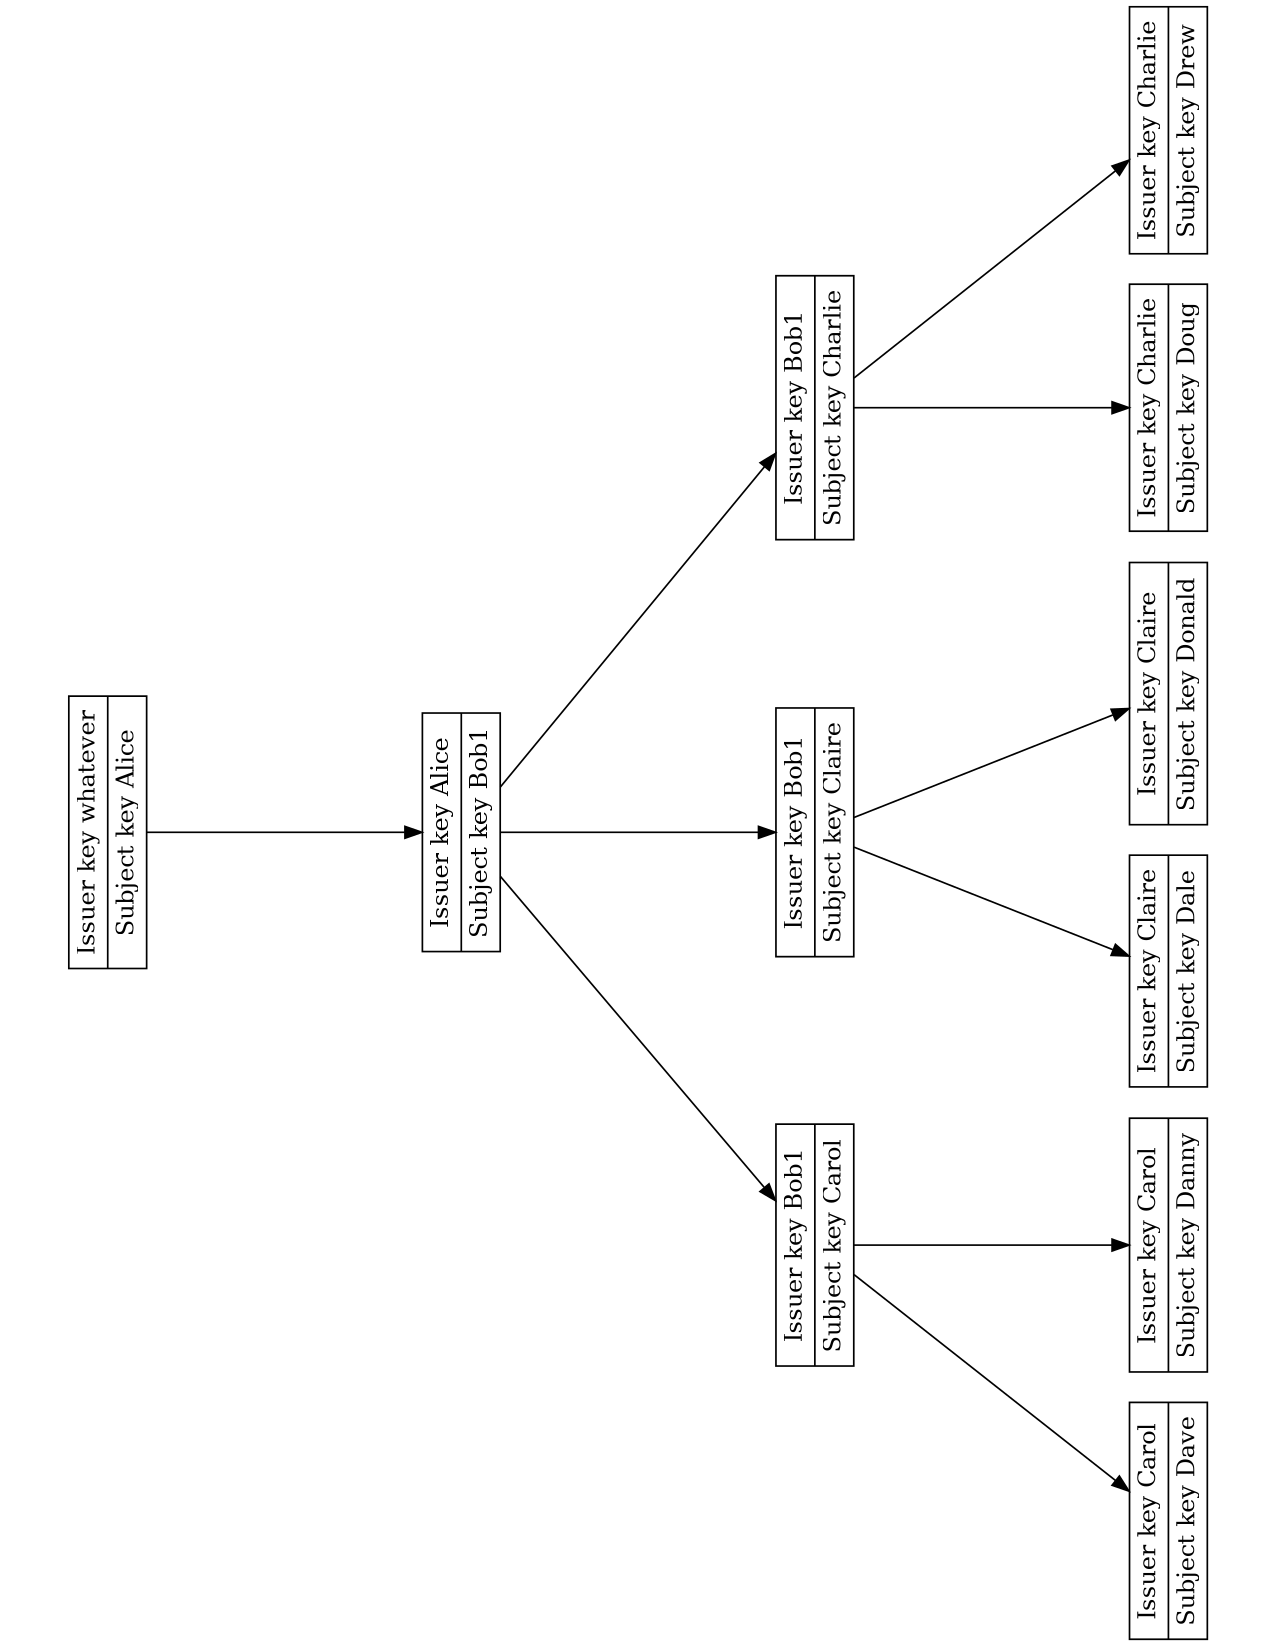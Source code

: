 // $Id$
//
// A pictoral attempt to explain how key rollover works.

digraph step0 {
   rotate=90;	size="11,8.5";	splines=true;	ratio=fill;
   alice	[ shape = record, label = "{Issuer key whatever|Subject key Alice}" ];
   bob1		[ shape = record, label = "{Issuer key Alice|Subject key Bob1}" ];
   carol1	[ shape = record, label = "{Issuer key Bob1|Subject key Carol}" ];
   claire1	[ shape = record, label = "{Issuer key Bob1|Subject key Claire}" ];
   charlie1	[ shape = record, label = "{Issuer key Bob1|Subject key Charlie}" ];
   dave		[ shape = record, label = "{Issuer key Carol|Subject key Dave}" ];
   danny	[ shape = record, label = "{Issuer key Carol|Subject key Danny}" ];
   dale		[ shape = record, label = "{Issuer key Claire|Subject key Dale}" ];
   donald	[ shape = record, label = "{Issuer key Claire|Subject key Donald}" ];
   doug		[ shape = record, label = "{Issuer key Charlie|Subject key Doug}" ];
   drew		[ shape = record, label = "{Issuer key Charlie|Subject key Drew}" ];
   alice -> bob1;
   bob1 -> carol1;
   bob1 -> claire1;
   bob1 -> charlie1;
   carol1 -> dave;
   carol1 -> danny;
   claire1 -> dale;
   claire1 -> donald;
   charlie1 -> doug;
   charlie1 -> drew;
}

digraph step1 {
   rotate=90;	size="11,8.5";	splines=true;	ratio=fill;
   alice	[ shape = record, label = "{Issuer key whatever|Subject key Alice}" ];
   bob1		[ shape = record, label = "{Issuer key Alice|Subject key Bob1}" ];
   bob2		[ shape = record, label = "{Issuer key Alice|Subject key Bob2}" ];
   carol1	[ shape = record, label = "{Issuer key Bob1|Subject key Carol}" ];
   claire1	[ shape = record, label = "{Issuer key Bob1|Subject key Claire}" ];
   charlie1	[ shape = record, label = "{Issuer key Bob1|Subject key Charlie}" ];
   dave		[ shape = record, label = "{Issuer key Carol|Subject key Dave}" ];
   danny	[ shape = record, label = "{Issuer key Carol|Subject key Danny}" ];
   dale		[ shape = record, label = "{Issuer key Claire|Subject key Dale}" ];
   donald	[ shape = record, label = "{Issuer key Claire|Subject key Donald}" ];
   doug		[ shape = record, label = "{Issuer key Charlie|Subject key Doug}" ];
   drew		[ shape = record, label = "{Issuer key Charlie|Subject key Drew}" ];
   alice -> bob1;
   alice -> bob2;
   bob1 -> carol1;
   bob1 -> claire1;
   bob1 -> charlie1;
   carol1 -> dave;
   carol1 -> danny;
   claire1 -> dale;
   claire1 -> donald;
   charlie1 -> doug;
   charlie1 -> drew;
}

digraph step2 {
   rotate=90;	size="11,8.5";	splines=true;	ratio=fill;
   alice	[ shape = record, label = "{Issuer key whatever|Subject key Alice}" ];
   bob1		[ shape = record, label = "{Issuer key Alice|Subject key Bob1}" ];
   bob2		[ shape = record, label = "{Issuer key Alice|Subject key Bob2}" ];
   carol1	[ shape = record, label = "{Issuer key Bob1|Subject key Carol}" ];
   carol2	[ shape = record, label = "{Issuer key Bob2|Subject key Carol}" ];
   claire1	[ shape = record, label = "{Issuer key Bob1|Subject key Claire}" ];
   claire2	[ shape = record, label = "{Issuer key Bob2|Subject key Claire}" ];
   charlie1	[ shape = record, label = "{Issuer key Bob1|Subject key Charlie}" ];
   charlie2	[ shape = record, label = "{Issuer key Bob2|Subject key Charlie}" ];
   dave		[ shape = record, label = "{Issuer key Carol|Subject key Dave}" ];
   danny	[ shape = record, label = "{Issuer key Carol|Subject key Danny}" ];
   dale		[ shape = record, label = "{Issuer key Claire|Subject key Dale}" ];
   donald	[ shape = record, label = "{Issuer key Claire|Subject key Donald}" ];
   doug		[ shape = record, label = "{Issuer key Charlie|Subject key Doug}" ];
   drew		[ shape = record, label = "{Issuer key Charlie|Subject key Drew}" ];
   alice -> bob1;
   alice -> bob2;
   bob1 -> carol1;
   bob1 -> claire1;
   bob1 -> charlie1;
   bob2 -> carol2;
   bob2 -> claire2;
   bob2 -> charlie2;
   carol1 -> dave;
   carol1 -> danny;
   claire1 -> dale;
   claire1 -> donald;
   charlie1 -> doug;
   charlie1 -> drew;
   carol2 -> dave;
   carol2 -> danny;
   claire2 -> dale;
   claire2 -> donald;
   charlie2 -> doug;
   charlie2 -> drew;
}

digraph step3 {
   rotate=90;	size="11,8.5";	splines=true;	ratio=fill;
   alice	[ shape = record, label = "{Issuer key whatever|Subject key Alice}" ];
   bob2		[ shape = record, label = "{Issuer key Alice|Subject key Bob2}" ];
   carol2	[ shape = record, label = "{Issuer key Bob2|Subject key Carol}" ];
   claire2	[ shape = record, label = "{Issuer key Bob2|Subject key Claire}" ];
   charlie2	[ shape = record, label = "{Issuer key Bob2|Subject key Charlie}" ];
   dave		[ shape = record, label = "{Issuer key Carol|Subject key Dave}" ];
   danny	[ shape = record, label = "{Issuer key Carol|Subject key Danny}" ];
   dale		[ shape = record, label = "{Issuer key Claire|Subject key Dale}" ];
   donald	[ shape = record, label = "{Issuer key Claire|Subject key Donald}" ];
   doug		[ shape = record, label = "{Issuer key Charlie|Subject key Doug}" ];
   drew		[ shape = record, label = "{Issuer key Charlie|Subject key Drew}" ];
   alice -> bob2;
   bob2 -> carol2;
   bob2 -> claire2;
   bob2 -> charlie2;
   carol2 -> dave;
   carol2 -> danny;
   claire2 -> dale;
   claire2 -> donald;
   charlie2 -> doug;
   charlie2 -> drew;
}


// Local Variables:
// compile-command: "dot -Tps2 key-rollover.dot | ps2pdf - key-rollover.pdf"
// End:
